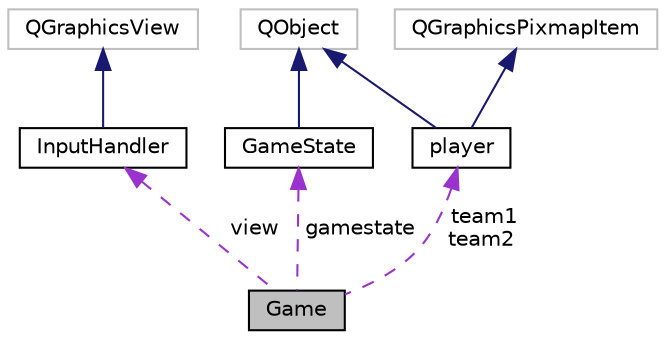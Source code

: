 digraph "Game"
{
  edge [fontname="Helvetica",fontsize="10",labelfontname="Helvetica",labelfontsize="10"];
  node [fontname="Helvetica",fontsize="10",shape=record];
  Node1 [label="Game",height=0.2,width=0.4,color="black", fillcolor="grey75", style="filled", fontcolor="black"];
  Node2 -> Node1 [dir="back",color="darkorchid3",fontsize="10",style="dashed",label=" view" ];
  Node2 [label="InputHandler",height=0.2,width=0.4,color="black", fillcolor="white", style="filled",URL="$class_input_handler.html",tooltip="The InputHandler class. "];
  Node3 -> Node2 [dir="back",color="midnightblue",fontsize="10",style="solid"];
  Node3 [label="QGraphicsView",height=0.2,width=0.4,color="grey75", fillcolor="white", style="filled"];
  Node4 -> Node1 [dir="back",color="darkorchid3",fontsize="10",style="dashed",label=" gamestate" ];
  Node4 [label="GameState",height=0.2,width=0.4,color="black", fillcolor="white", style="filled",URL="$class_game_state.html",tooltip="The GameState class. "];
  Node5 -> Node4 [dir="back",color="midnightblue",fontsize="10",style="solid"];
  Node5 [label="QObject",height=0.2,width=0.4,color="grey75", fillcolor="white", style="filled"];
  Node6 -> Node1 [dir="back",color="darkorchid3",fontsize="10",style="dashed",label=" team1\nteam2" ];
  Node6 [label="player",height=0.2,width=0.4,color="black", fillcolor="white", style="filled",URL="$classplayer.html",tooltip="The player class. "];
  Node5 -> Node6 [dir="back",color="midnightblue",fontsize="10",style="solid"];
  Node7 -> Node6 [dir="back",color="midnightblue",fontsize="10",style="solid"];
  Node7 [label="QGraphicsPixmapItem",height=0.2,width=0.4,color="grey75", fillcolor="white", style="filled"];
}
